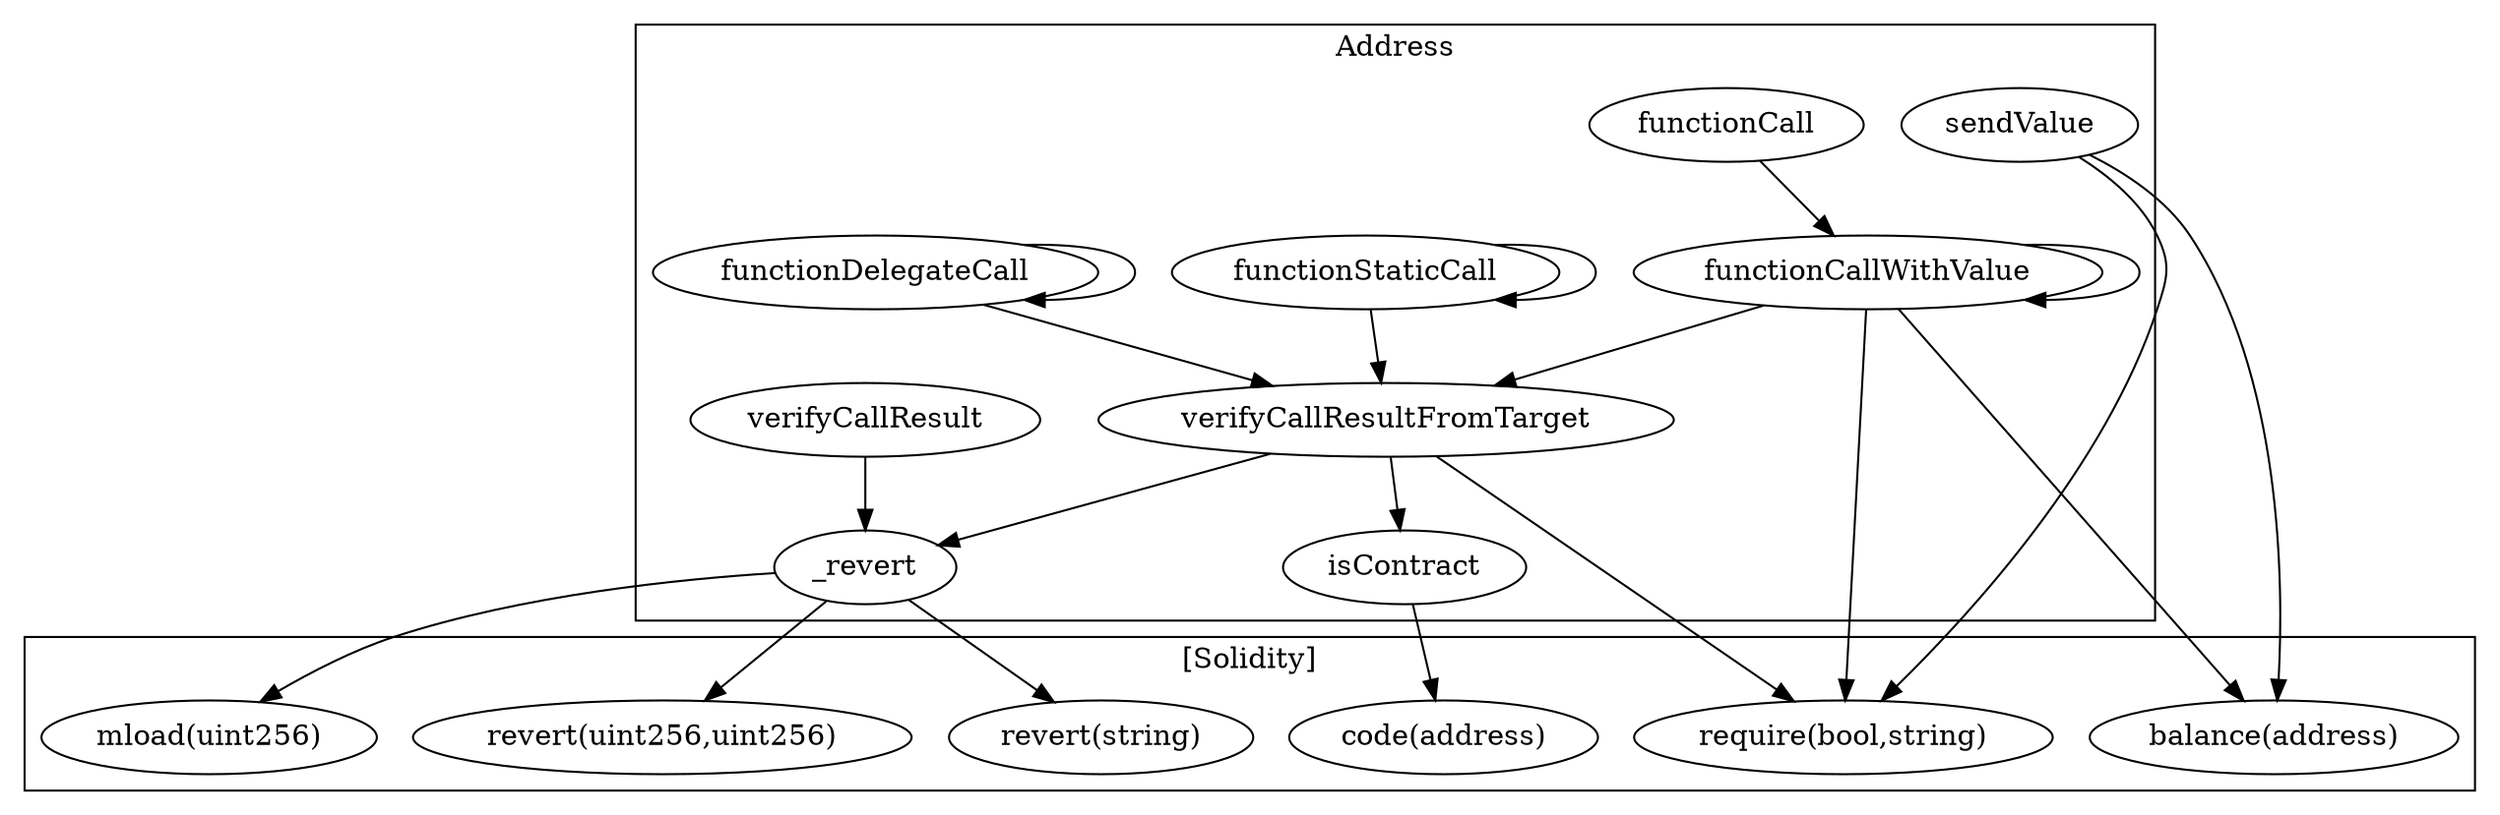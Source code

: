 strict digraph {
subgraph cluster_2987_Address {
label = "Address"
"2987_sendValue" [label="sendValue"]
"2987__revert" [label="_revert"]
"2987_functionCall" [label="functionCall"]
"2987_verifyCallResult" [label="verifyCallResult"]
"2987_functionCallWithValue" [label="functionCallWithValue"]
"2987_verifyCallResultFromTarget" [label="verifyCallResultFromTarget"]
"2987_functionStaticCall" [label="functionStaticCall"]
"2987_functionDelegateCall" [label="functionDelegateCall"]
"2987_isContract" [label="isContract"]
"2987_verifyCallResult" -> "2987__revert"
"2987_functionStaticCall" -> "2987_verifyCallResultFromTarget"
"2987_verifyCallResultFromTarget" -> "2987__revert"
"2987_functionCallWithValue" -> "2987_verifyCallResultFromTarget"
"2987_functionDelegateCall" -> "2987_functionDelegateCall"
"2987_verifyCallResultFromTarget" -> "2987_isContract"
"2987_functionCall" -> "2987_functionCallWithValue"
"2987_functionStaticCall" -> "2987_functionStaticCall"
"2987_functionDelegateCall" -> "2987_verifyCallResultFromTarget"
"2987_functionCallWithValue" -> "2987_functionCallWithValue"
}subgraph cluster_solidity {
label = "[Solidity]"
"balance(address)" 
"revert(uint256,uint256)" 
"mload(uint256)" 
"code(address)" 
"require(bool,string)" 
"revert(string)" 
"2987__revert" -> "mload(uint256)"
"2987_functionCallWithValue" -> "require(bool,string)"
"2987_isContract" -> "code(address)"
"2987_sendValue" -> "balance(address)"
"2987_functionCallWithValue" -> "balance(address)"
"2987_verifyCallResultFromTarget" -> "require(bool,string)"
"2987__revert" -> "revert(string)"
"2987_sendValue" -> "require(bool,string)"
"2987__revert" -> "revert(uint256,uint256)"
}
}